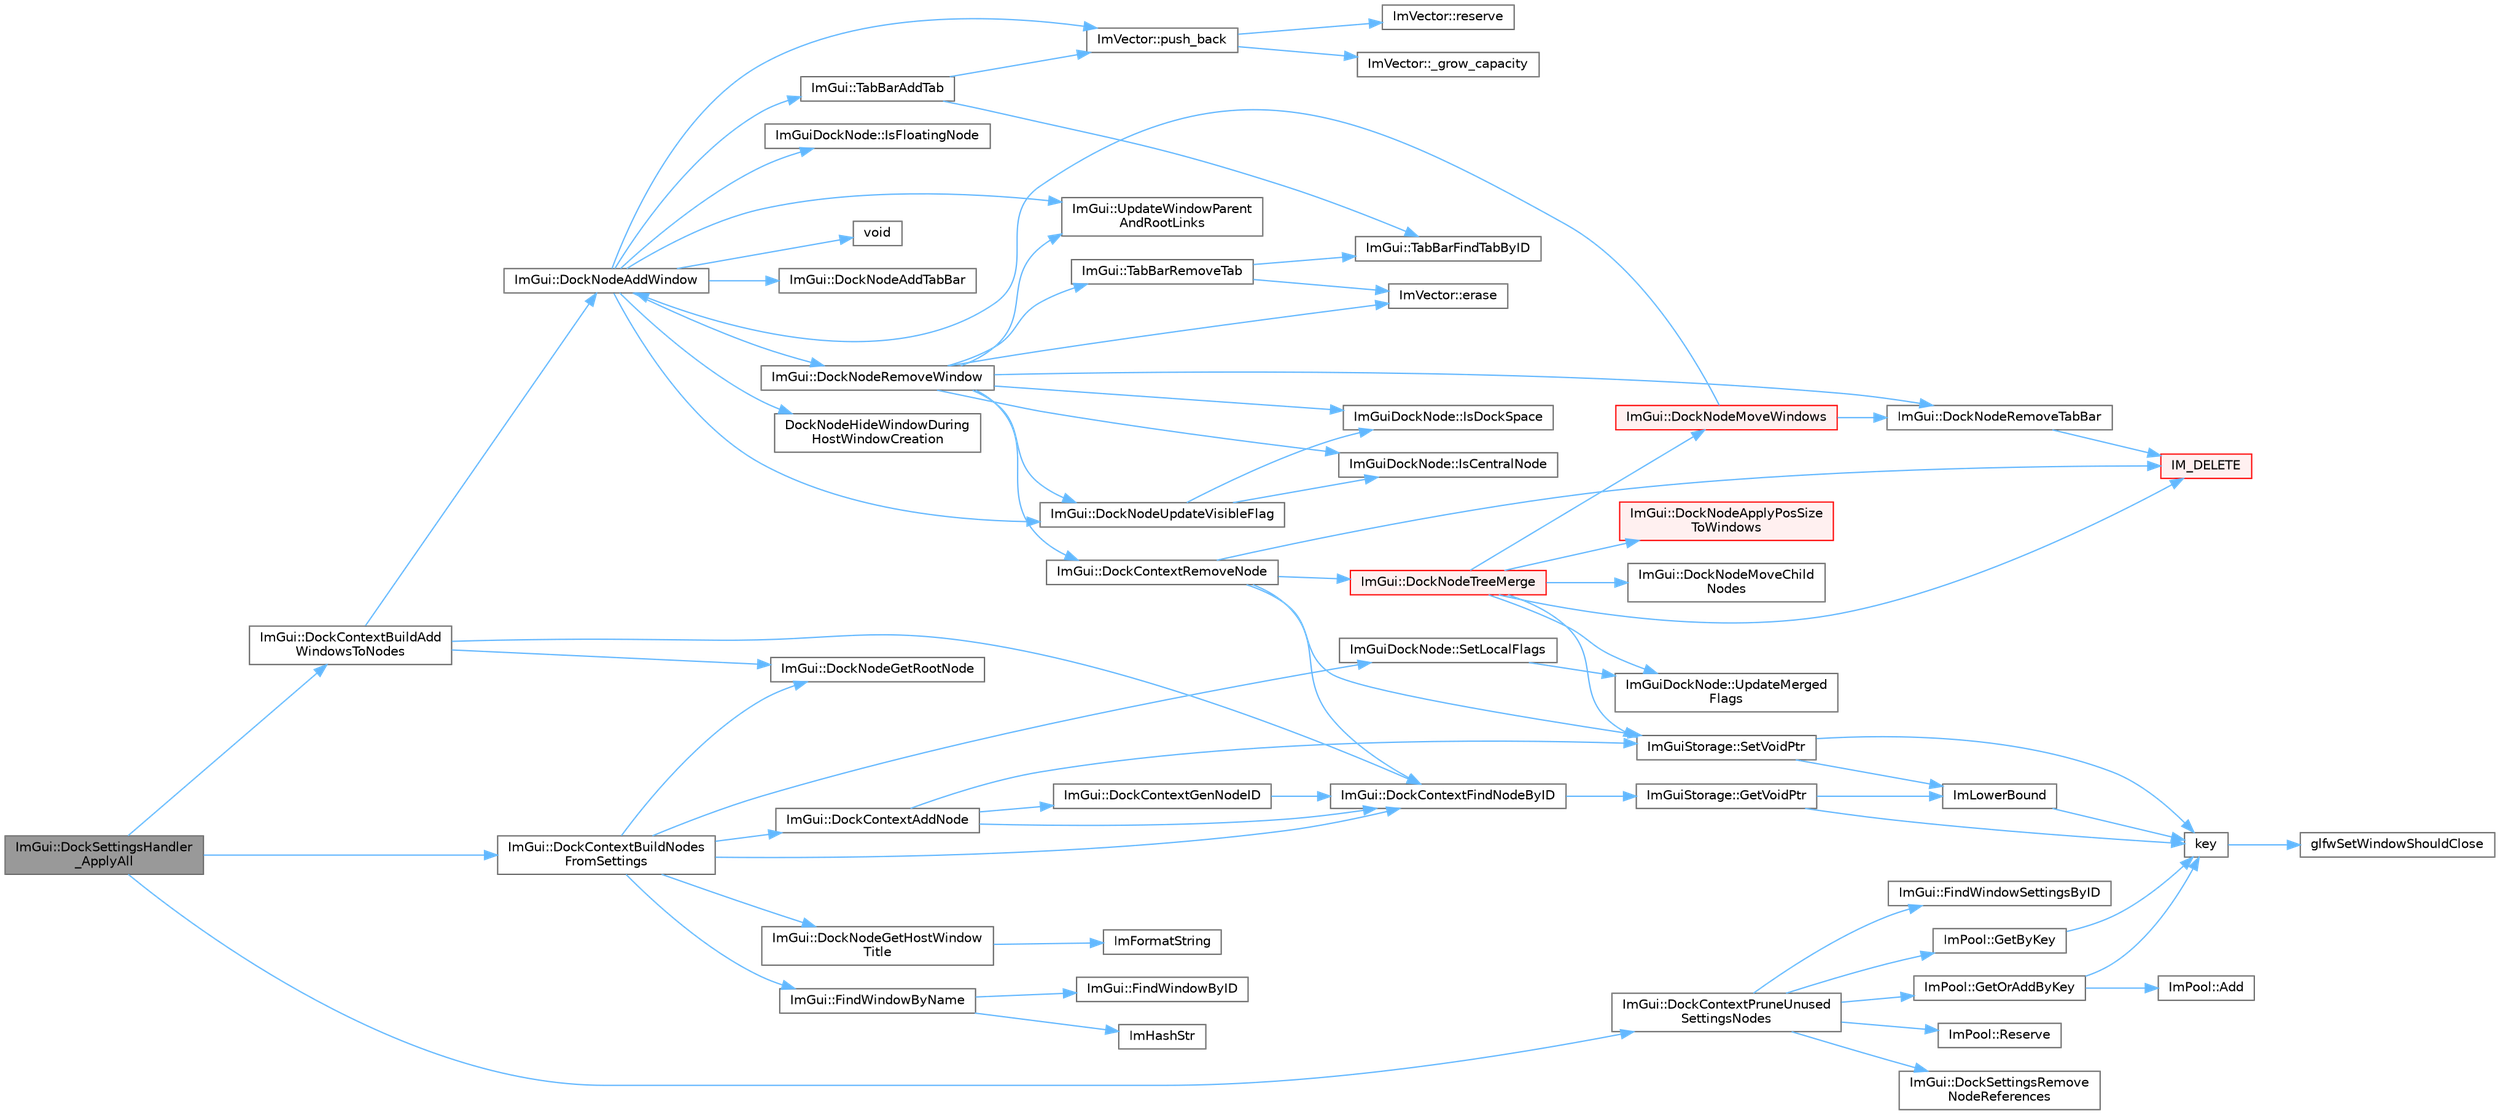 digraph "ImGui::DockSettingsHandler_ApplyAll"
{
 // LATEX_PDF_SIZE
  bgcolor="transparent";
  edge [fontname=Helvetica,fontsize=10,labelfontname=Helvetica,labelfontsize=10];
  node [fontname=Helvetica,fontsize=10,shape=box,height=0.2,width=0.4];
  rankdir="LR";
  Node1 [id="Node000001",label="ImGui::DockSettingsHandler\l_ApplyAll",height=0.2,width=0.4,color="gray40", fillcolor="grey60", style="filled", fontcolor="black",tooltip=" "];
  Node1 -> Node2 [id="edge1_Node000001_Node000002",color="steelblue1",style="solid",tooltip=" "];
  Node2 [id="Node000002",label="ImGui::DockContextBuildAdd\lWindowsToNodes",height=0.2,width=0.4,color="grey40", fillcolor="white", style="filled",URL="$namespace_im_gui.html#a6402f947598015002ce2f82890484513",tooltip=" "];
  Node2 -> Node3 [id="edge2_Node000002_Node000003",color="steelblue1",style="solid",tooltip=" "];
  Node3 [id="Node000003",label="ImGui::DockContextFindNodeByID",height=0.2,width=0.4,color="grey40", fillcolor="white", style="filled",URL="$namespace_im_gui.html#a52be73f2abd2d0320469ba138f7c6d59",tooltip=" "];
  Node3 -> Node4 [id="edge3_Node000003_Node000004",color="steelblue1",style="solid",tooltip=" "];
  Node4 [id="Node000004",label="ImGuiStorage::GetVoidPtr",height=0.2,width=0.4,color="grey40", fillcolor="white", style="filled",URL="$struct_im_gui_storage.html#aaf87a98ede89da09113b0189f6d878ca",tooltip=" "];
  Node4 -> Node5 [id="edge4_Node000004_Node000005",color="steelblue1",style="solid",tooltip=" "];
  Node5 [id="Node000005",label="ImLowerBound",height=0.2,width=0.4,color="grey40", fillcolor="white", style="filled",URL="$imgui_8cpp.html#a409bfd6de574854cd644636ea13b6a8a",tooltip=" "];
  Node5 -> Node6 [id="edge5_Node000005_Node000006",color="steelblue1",style="solid",tooltip=" "];
  Node6 [id="Node000006",label="key",height=0.2,width=0.4,color="grey40", fillcolor="white", style="filled",URL="$gears_8c.html#accd6b5b92b78666e36543412d4ac14cd",tooltip=" "];
  Node6 -> Node7 [id="edge6_Node000006_Node000007",color="steelblue1",style="solid",tooltip=" "];
  Node7 [id="Node000007",label="glfwSetWindowShouldClose",height=0.2,width=0.4,color="grey40", fillcolor="white", style="filled",URL="$group__window.html#ga1cadeda7a1e2f224e06a8415d30741aa",tooltip="Sets the close flag of the specified window."];
  Node4 -> Node6 [id="edge7_Node000004_Node000006",color="steelblue1",style="solid",tooltip=" "];
  Node2 -> Node8 [id="edge8_Node000002_Node000008",color="steelblue1",style="solid",tooltip=" "];
  Node8 [id="Node000008",label="ImGui::DockNodeAddWindow",height=0.2,width=0.4,color="grey40", fillcolor="white", style="filled",URL="$namespace_im_gui.html#a9ddcb5d005e4d92cbce85de08deae665",tooltip=" "];
  Node8 -> Node9 [id="edge9_Node000008_Node000009",color="steelblue1",style="solid",tooltip=" "];
  Node9 [id="Node000009",label="ImGui::DockNodeAddTabBar",height=0.2,width=0.4,color="grey40", fillcolor="white", style="filled",URL="$namespace_im_gui.html#ac621689d25d2aeeb45ee8a007080498d",tooltip=" "];
  Node8 -> Node10 [id="edge10_Node000008_Node000010",color="steelblue1",style="solid",tooltip=" "];
  Node10 [id="Node000010",label="DockNodeHideWindowDuring\lHostWindowCreation",height=0.2,width=0.4,color="grey40", fillcolor="white", style="filled",URL="$imgui_8cpp.html#a4fbdea00c388b92d697a9c15b033d221",tooltip=" "];
  Node8 -> Node11 [id="edge11_Node000008_Node000011",color="steelblue1",style="solid",tooltip=" "];
  Node11 [id="Node000011",label="ImGui::DockNodeRemoveWindow",height=0.2,width=0.4,color="grey40", fillcolor="white", style="filled",URL="$namespace_im_gui.html#a7707fcf2071bef8bb8681ed58b87c56e",tooltip=" "];
  Node11 -> Node12 [id="edge12_Node000011_Node000012",color="steelblue1",style="solid",tooltip=" "];
  Node12 [id="Node000012",label="ImGui::DockContextRemoveNode",height=0.2,width=0.4,color="grey40", fillcolor="white", style="filled",URL="$namespace_im_gui.html#a69ff368895db4bdc84de9ff21b52fddc",tooltip=" "];
  Node12 -> Node3 [id="edge13_Node000012_Node000003",color="steelblue1",style="solid",tooltip=" "];
  Node12 -> Node13 [id="edge14_Node000012_Node000013",color="steelblue1",style="solid",tooltip=" "];
  Node13 [id="Node000013",label="ImGui::DockNodeTreeMerge",height=0.2,width=0.4,color="red", fillcolor="#FFF0F0", style="filled",URL="$namespace_im_gui.html#a973b84ddd0e62151719cb562847b1291",tooltip=" "];
  Node13 -> Node14 [id="edge15_Node000013_Node000014",color="steelblue1",style="solid",tooltip=" "];
  Node14 [id="Node000014",label="ImGui::DockNodeApplyPosSize\lToWindows",height=0.2,width=0.4,color="red", fillcolor="#FFF0F0", style="filled",URL="$namespace_im_gui.html#af879255fe0be69945ceff4b832026a71",tooltip=" "];
  Node13 -> Node18 [id="edge16_Node000013_Node000018",color="steelblue1",style="solid",tooltip=" "];
  Node18 [id="Node000018",label="ImGui::DockNodeMoveChild\lNodes",height=0.2,width=0.4,color="grey40", fillcolor="white", style="filled",URL="$namespace_im_gui.html#a7b90f51f0d3548a567fdc90a69035e0d",tooltip=" "];
  Node13 -> Node19 [id="edge17_Node000013_Node000019",color="steelblue1",style="solid",tooltip=" "];
  Node19 [id="Node000019",label="ImGui::DockNodeMoveWindows",height=0.2,width=0.4,color="red", fillcolor="#FFF0F0", style="filled",URL="$namespace_im_gui.html#a8f314ce935f9160d4bdde3ba8fe8d24f",tooltip=" "];
  Node19 -> Node8 [id="edge18_Node000019_Node000008",color="steelblue1",style="solid",tooltip=" "];
  Node19 -> Node21 [id="edge19_Node000019_Node000021",color="steelblue1",style="solid",tooltip=" "];
  Node21 [id="Node000021",label="ImGui::DockNodeRemoveTabBar",height=0.2,width=0.4,color="grey40", fillcolor="white", style="filled",URL="$namespace_im_gui.html#ad0e39bff5ef1bbdd6ba22c133f211da7",tooltip=" "];
  Node21 -> Node22 [id="edge20_Node000021_Node000022",color="steelblue1",style="solid",tooltip=" "];
  Node22 [id="Node000022",label="IM_DELETE",height=0.2,width=0.4,color="red", fillcolor="#FFF0F0", style="filled",URL="$imgui_8h.html#a3c856832c3fe1da8767a9353da3707e1",tooltip=" "];
  Node13 -> Node22 [id="edge21_Node000013_Node000022",color="steelblue1",style="solid",tooltip=" "];
  Node13 -> Node30 [id="edge22_Node000013_Node000030",color="steelblue1",style="solid",tooltip=" "];
  Node30 [id="Node000030",label="ImGuiStorage::SetVoidPtr",height=0.2,width=0.4,color="grey40", fillcolor="white", style="filled",URL="$struct_im_gui_storage.html#a55f840086b3ec9cf63c67f02d159204a",tooltip=" "];
  Node30 -> Node5 [id="edge23_Node000030_Node000005",color="steelblue1",style="solid",tooltip=" "];
  Node30 -> Node6 [id="edge24_Node000030_Node000006",color="steelblue1",style="solid",tooltip=" "];
  Node13 -> Node31 [id="edge25_Node000013_Node000031",color="steelblue1",style="solid",tooltip=" "];
  Node31 [id="Node000031",label="ImGuiDockNode::UpdateMerged\lFlags",height=0.2,width=0.4,color="grey40", fillcolor="white", style="filled",URL="$struct_im_gui_dock_node.html#a87a708d19b6f2e22c15d6d378c8b71e2",tooltip=" "];
  Node12 -> Node22 [id="edge26_Node000012_Node000022",color="steelblue1",style="solid",tooltip=" "];
  Node12 -> Node30 [id="edge27_Node000012_Node000030",color="steelblue1",style="solid",tooltip=" "];
  Node11 -> Node21 [id="edge28_Node000011_Node000021",color="steelblue1",style="solid",tooltip=" "];
  Node11 -> Node32 [id="edge29_Node000011_Node000032",color="steelblue1",style="solid",tooltip=" "];
  Node32 [id="Node000032",label="ImGui::DockNodeUpdateVisibleFlag",height=0.2,width=0.4,color="grey40", fillcolor="white", style="filled",URL="$namespace_im_gui.html#a42a888a71f6295199994f5c3aa65f9d6",tooltip=" "];
  Node32 -> Node33 [id="edge30_Node000032_Node000033",color="steelblue1",style="solid",tooltip=" "];
  Node33 [id="Node000033",label="ImGuiDockNode::IsCentralNode",height=0.2,width=0.4,color="grey40", fillcolor="white", style="filled",URL="$struct_im_gui_dock_node.html#a65a6bb0809083aef0edbf937c90b83f6",tooltip=" "];
  Node32 -> Node34 [id="edge31_Node000032_Node000034",color="steelblue1",style="solid",tooltip=" "];
  Node34 [id="Node000034",label="ImGuiDockNode::IsDockSpace",height=0.2,width=0.4,color="grey40", fillcolor="white", style="filled",URL="$struct_im_gui_dock_node.html#a2f06798d0770e6894d27ec776b5d7538",tooltip=" "];
  Node11 -> Node35 [id="edge32_Node000011_Node000035",color="steelblue1",style="solid",tooltip=" "];
  Node35 [id="Node000035",label="ImVector::erase",height=0.2,width=0.4,color="grey40", fillcolor="white", style="filled",URL="$struct_im_vector.html#a2f88ac70791f2da6d4168d7b29f38f1e",tooltip=" "];
  Node11 -> Node33 [id="edge33_Node000011_Node000033",color="steelblue1",style="solid",tooltip=" "];
  Node11 -> Node34 [id="edge34_Node000011_Node000034",color="steelblue1",style="solid",tooltip=" "];
  Node11 -> Node36 [id="edge35_Node000011_Node000036",color="steelblue1",style="solid",tooltip=" "];
  Node36 [id="Node000036",label="ImGui::TabBarRemoveTab",height=0.2,width=0.4,color="grey40", fillcolor="white", style="filled",URL="$namespace_im_gui.html#a3340d8c07dca35527b618288f091a0f7",tooltip=" "];
  Node36 -> Node35 [id="edge36_Node000036_Node000035",color="steelblue1",style="solid",tooltip=" "];
  Node36 -> Node37 [id="edge37_Node000036_Node000037",color="steelblue1",style="solid",tooltip=" "];
  Node37 [id="Node000037",label="ImGui::TabBarFindTabByID",height=0.2,width=0.4,color="grey40", fillcolor="white", style="filled",URL="$namespace_im_gui.html#a892525a74a6206eabbeb851071b3119a",tooltip=" "];
  Node11 -> Node38 [id="edge38_Node000011_Node000038",color="steelblue1",style="solid",tooltip=" "];
  Node38 [id="Node000038",label="ImGui::UpdateWindowParent\lAndRootLinks",height=0.2,width=0.4,color="grey40", fillcolor="white", style="filled",URL="$namespace_im_gui.html#a85d7262320ed7ce8e40863b99f8db4a3",tooltip=" "];
  Node8 -> Node32 [id="edge39_Node000008_Node000032",color="steelblue1",style="solid",tooltip=" "];
  Node8 -> Node39 [id="edge40_Node000008_Node000039",color="steelblue1",style="solid",tooltip=" "];
  Node39 [id="Node000039",label="ImGuiDockNode::IsFloatingNode",height=0.2,width=0.4,color="grey40", fillcolor="white", style="filled",URL="$struct_im_gui_dock_node.html#a65218fbb8d4629246096dd8fe5d1f219",tooltip=" "];
  Node8 -> Node40 [id="edge41_Node000008_Node000040",color="steelblue1",style="solid",tooltip=" "];
  Node40 [id="Node000040",label="ImVector::push_back",height=0.2,width=0.4,color="grey40", fillcolor="white", style="filled",URL="$struct_im_vector.html#aab5df48e0711a48bd12f3206e08c4108",tooltip=" "];
  Node40 -> Node41 [id="edge42_Node000040_Node000041",color="steelblue1",style="solid",tooltip=" "];
  Node41 [id="Node000041",label="ImVector::_grow_capacity",height=0.2,width=0.4,color="grey40", fillcolor="white", style="filled",URL="$struct_im_vector.html#a3a097635d464b1b70dc7d59996a88b28",tooltip=" "];
  Node40 -> Node42 [id="edge43_Node000040_Node000042",color="steelblue1",style="solid",tooltip=" "];
  Node42 [id="Node000042",label="ImVector::reserve",height=0.2,width=0.4,color="grey40", fillcolor="white", style="filled",URL="$struct_im_vector.html#a0f14f5736c3372157856eebb67123b75",tooltip=" "];
  Node8 -> Node43 [id="edge44_Node000008_Node000043",color="steelblue1",style="solid",tooltip=" "];
  Node43 [id="Node000043",label="ImGui::TabBarAddTab",height=0.2,width=0.4,color="grey40", fillcolor="white", style="filled",URL="$namespace_im_gui.html#ad351241dc857097a48c74669249b3c04",tooltip=" "];
  Node43 -> Node40 [id="edge45_Node000043_Node000040",color="steelblue1",style="solid",tooltip=" "];
  Node43 -> Node37 [id="edge46_Node000043_Node000037",color="steelblue1",style="solid",tooltip=" "];
  Node8 -> Node38 [id="edge47_Node000008_Node000038",color="steelblue1",style="solid",tooltip=" "];
  Node8 -> Node44 [id="edge48_Node000008_Node000044",color="steelblue1",style="solid",tooltip=" "];
  Node44 [id="Node000044",label="void",height=0.2,width=0.4,color="grey40", fillcolor="white", style="filled",URL="$mimalloc_8h.html#a9d6d8aef94ac19034a5f163606f84830",tooltip=" "];
  Node2 -> Node45 [id="edge49_Node000002_Node000045",color="steelblue1",style="solid",tooltip=" "];
  Node45 [id="Node000045",label="ImGui::DockNodeGetRootNode",height=0.2,width=0.4,color="grey40", fillcolor="white", style="filled",URL="$namespace_im_gui.html#ab52284ace3da5320ccc6e29ea8781aaa",tooltip=" "];
  Node1 -> Node46 [id="edge50_Node000001_Node000046",color="steelblue1",style="solid",tooltip=" "];
  Node46 [id="Node000046",label="ImGui::DockContextBuildNodes\lFromSettings",height=0.2,width=0.4,color="grey40", fillcolor="white", style="filled",URL="$namespace_im_gui.html#a6d45bf3d75b8591675d83441f5745ae1",tooltip=" "];
  Node46 -> Node47 [id="edge51_Node000046_Node000047",color="steelblue1",style="solid",tooltip=" "];
  Node47 [id="Node000047",label="ImGui::DockContextAddNode",height=0.2,width=0.4,color="grey40", fillcolor="white", style="filled",URL="$namespace_im_gui.html#ab226cec3473d24f44fdb877b2f709c8d",tooltip=" "];
  Node47 -> Node3 [id="edge52_Node000047_Node000003",color="steelblue1",style="solid",tooltip=" "];
  Node47 -> Node48 [id="edge53_Node000047_Node000048",color="steelblue1",style="solid",tooltip=" "];
  Node48 [id="Node000048",label="ImGui::DockContextGenNodeID",height=0.2,width=0.4,color="grey40", fillcolor="white", style="filled",URL="$namespace_im_gui.html#ad16317022ea4095a886903d23e056fcb",tooltip=" "];
  Node48 -> Node3 [id="edge54_Node000048_Node000003",color="steelblue1",style="solid",tooltip=" "];
  Node47 -> Node30 [id="edge55_Node000047_Node000030",color="steelblue1",style="solid",tooltip=" "];
  Node46 -> Node3 [id="edge56_Node000046_Node000003",color="steelblue1",style="solid",tooltip=" "];
  Node46 -> Node49 [id="edge57_Node000046_Node000049",color="steelblue1",style="solid",tooltip=" "];
  Node49 [id="Node000049",label="ImGui::DockNodeGetHostWindow\lTitle",height=0.2,width=0.4,color="grey40", fillcolor="white", style="filled",URL="$namespace_im_gui.html#a27b5282b7a76c4675714263c2e1aebd3",tooltip=" "];
  Node49 -> Node50 [id="edge58_Node000049_Node000050",color="steelblue1",style="solid",tooltip=" "];
  Node50 [id="Node000050",label="ImFormatString",height=0.2,width=0.4,color="grey40", fillcolor="white", style="filled",URL="$imgui_8cpp.html#a75ccaf7d676b1f567ba888ae42ac3809",tooltip=" "];
  Node46 -> Node45 [id="edge59_Node000046_Node000045",color="steelblue1",style="solid",tooltip=" "];
  Node46 -> Node51 [id="edge60_Node000046_Node000051",color="steelblue1",style="solid",tooltip=" "];
  Node51 [id="Node000051",label="ImGui::FindWindowByName",height=0.2,width=0.4,color="grey40", fillcolor="white", style="filled",URL="$namespace_im_gui.html#abca25f22c02e73d5eb2e9c72c4557813",tooltip=" "];
  Node51 -> Node52 [id="edge61_Node000051_Node000052",color="steelblue1",style="solid",tooltip=" "];
  Node52 [id="Node000052",label="ImGui::FindWindowByID",height=0.2,width=0.4,color="grey40", fillcolor="white", style="filled",URL="$namespace_im_gui.html#a82204d8800dc3a072ddbcbd2aecc48ac",tooltip=" "];
  Node51 -> Node53 [id="edge62_Node000051_Node000053",color="steelblue1",style="solid",tooltip=" "];
  Node53 [id="Node000053",label="ImHashStr",height=0.2,width=0.4,color="grey40", fillcolor="white", style="filled",URL="$imgui_8cpp.html#ab6659b5d67f7a3369e099ce890e12223",tooltip=" "];
  Node46 -> Node54 [id="edge63_Node000046_Node000054",color="steelblue1",style="solid",tooltip=" "];
  Node54 [id="Node000054",label="ImGuiDockNode::SetLocalFlags",height=0.2,width=0.4,color="grey40", fillcolor="white", style="filled",URL="$struct_im_gui_dock_node.html#affa7ac110122432f2b73d82b64e932b3",tooltip=" "];
  Node54 -> Node31 [id="edge64_Node000054_Node000031",color="steelblue1",style="solid",tooltip=" "];
  Node1 -> Node55 [id="edge65_Node000001_Node000055",color="steelblue1",style="solid",tooltip=" "];
  Node55 [id="Node000055",label="ImGui::DockContextPruneUnused\lSettingsNodes",height=0.2,width=0.4,color="grey40", fillcolor="white", style="filled",URL="$namespace_im_gui.html#adc0c133a37b7e56223cb104f8bca32dc",tooltip=" "];
  Node55 -> Node56 [id="edge66_Node000055_Node000056",color="steelblue1",style="solid",tooltip=" "];
  Node56 [id="Node000056",label="ImGui::DockSettingsRemove\lNodeReferences",height=0.2,width=0.4,color="grey40", fillcolor="white", style="filled",URL="$namespace_im_gui.html#a7644c22d2e315b2b1753fc79a8c187ab",tooltip=" "];
  Node55 -> Node57 [id="edge67_Node000055_Node000057",color="steelblue1",style="solid",tooltip=" "];
  Node57 [id="Node000057",label="ImGui::FindWindowSettingsByID",height=0.2,width=0.4,color="grey40", fillcolor="white", style="filled",URL="$namespace_im_gui.html#a186a7c51e5dc70e54843c9e9415707e2",tooltip=" "];
  Node55 -> Node58 [id="edge68_Node000055_Node000058",color="steelblue1",style="solid",tooltip=" "];
  Node58 [id="Node000058",label="ImPool::GetByKey",height=0.2,width=0.4,color="grey40", fillcolor="white", style="filled",URL="$struct_im_pool.html#ae53033af46a5df28084f1d946c9face3",tooltip=" "];
  Node58 -> Node6 [id="edge69_Node000058_Node000006",color="steelblue1",style="solid",tooltip=" "];
  Node55 -> Node59 [id="edge70_Node000055_Node000059",color="steelblue1",style="solid",tooltip=" "];
  Node59 [id="Node000059",label="ImPool::GetOrAddByKey",height=0.2,width=0.4,color="grey40", fillcolor="white", style="filled",URL="$struct_im_pool.html#a47973a2eac8e4c06ef369ac02d23f4e5",tooltip=" "];
  Node59 -> Node60 [id="edge71_Node000059_Node000060",color="steelblue1",style="solid",tooltip=" "];
  Node60 [id="Node000060",label="ImPool::Add",height=0.2,width=0.4,color="grey40", fillcolor="white", style="filled",URL="$struct_im_pool.html#a39f9b742304d164c4298031537c1b09c",tooltip=" "];
  Node59 -> Node6 [id="edge72_Node000059_Node000006",color="steelblue1",style="solid",tooltip=" "];
  Node55 -> Node61 [id="edge73_Node000055_Node000061",color="steelblue1",style="solid",tooltip=" "];
  Node61 [id="Node000061",label="ImPool::Reserve",height=0.2,width=0.4,color="grey40", fillcolor="white", style="filled",URL="$struct_im_pool.html#a62a34bcb3efcaaa3f4402c0c3cc1d600",tooltip=" "];
}
